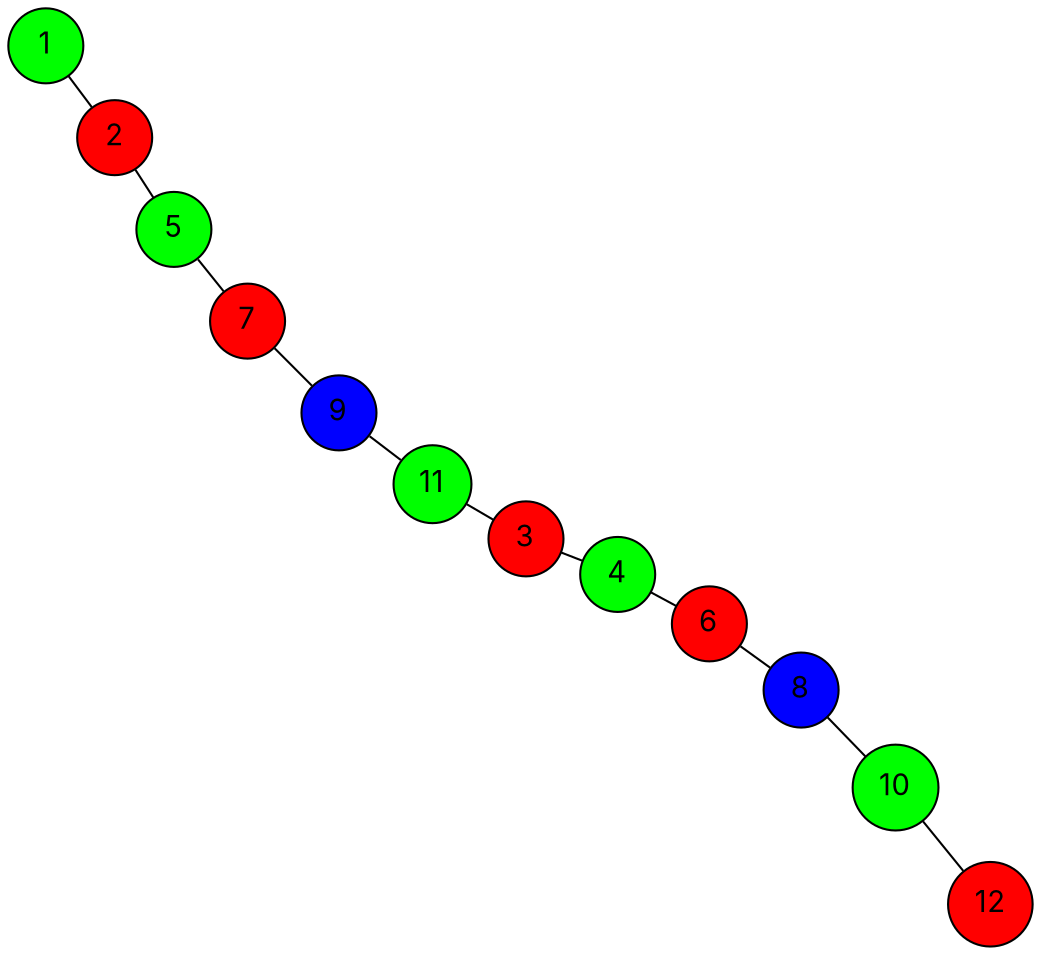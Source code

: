 graph G {
  layout=neato;
  overlap=false;
  splines=true;
  node [shape=circle, style=filled, fontname=Inter];
  1 [label="1", fillcolor="green", tooltip="v1 color 1"];
  2 [label="2", fillcolor="red", tooltip="v2 color 0"];
  3 [label="3", fillcolor="red", tooltip="v3 color 0"];
  4 [label="4", fillcolor="green", tooltip="v4 color 1"];
  5 [label="5", fillcolor="green", tooltip="v5 color 1"];
  6 [label="6", fillcolor="red", tooltip="v6 color 0"];
  7 [label="7", fillcolor="red", tooltip="v7 color 0"];
  8 [label="8", fillcolor="blue", tooltip="v8 color 2"];
  9 [label="9", fillcolor="blue", tooltip="v9 color 2"];
  10 [label="10", fillcolor="green", tooltip="v10 color 1"];
  11 [label="11", fillcolor="green", tooltip="v11 color 1"];
  12 [label="12", fillcolor="red", tooltip="v12 color 0"];
  1 -- 2;
  2 -- 5;
  3 -- 4;
  3 -- 11;
  4 -- 6;
  5 -- 7;
  6 -- 8;
  7 -- 9;
  8 -- 10;
  9 -- 11;
  10 -- 12;
}
